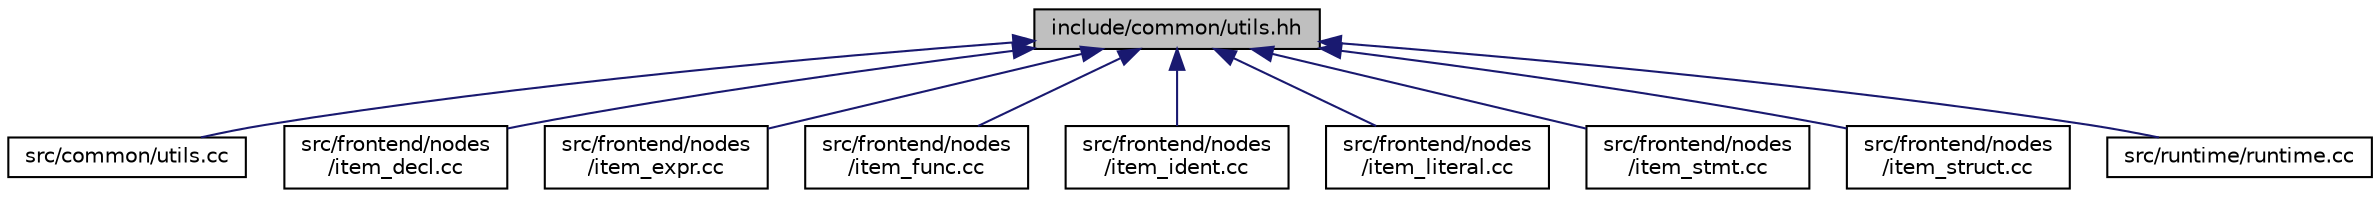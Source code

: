 digraph "include/common/utils.hh"
{
 // LATEX_PDF_SIZE
  edge [fontname="Helvetica",fontsize="10",labelfontname="Helvetica",labelfontsize="10"];
  node [fontname="Helvetica",fontsize="10",shape=record];
  Node1 [label="include/common/utils.hh",height=0.2,width=0.4,color="black", fillcolor="grey75", style="filled", fontcolor="black",tooltip=" "];
  Node1 -> Node2 [dir="back",color="midnightblue",fontsize="10",style="solid",fontname="Helvetica"];
  Node2 [label="src/common/utils.cc",height=0.2,width=0.4,color="black", fillcolor="white", style="filled",URL="$utils_8cc.html",tooltip=" "];
  Node1 -> Node3 [dir="back",color="midnightblue",fontsize="10",style="solid",fontname="Helvetica"];
  Node3 [label="src/frontend/nodes\l/item_decl.cc",height=0.2,width=0.4,color="black", fillcolor="white", style="filled",URL="$item__decl_8cc.html",tooltip=" "];
  Node1 -> Node4 [dir="back",color="midnightblue",fontsize="10",style="solid",fontname="Helvetica"];
  Node4 [label="src/frontend/nodes\l/item_expr.cc",height=0.2,width=0.4,color="black", fillcolor="white", style="filled",URL="$item__expr_8cc.html",tooltip=" "];
  Node1 -> Node5 [dir="back",color="midnightblue",fontsize="10",style="solid",fontname="Helvetica"];
  Node5 [label="src/frontend/nodes\l/item_func.cc",height=0.2,width=0.4,color="black", fillcolor="white", style="filled",URL="$item__func_8cc.html",tooltip=" "];
  Node1 -> Node6 [dir="back",color="midnightblue",fontsize="10",style="solid",fontname="Helvetica"];
  Node6 [label="src/frontend/nodes\l/item_ident.cc",height=0.2,width=0.4,color="black", fillcolor="white", style="filled",URL="$item__ident_8cc.html",tooltip=" "];
  Node1 -> Node7 [dir="back",color="midnightblue",fontsize="10",style="solid",fontname="Helvetica"];
  Node7 [label="src/frontend/nodes\l/item_literal.cc",height=0.2,width=0.4,color="black", fillcolor="white", style="filled",URL="$item__literal_8cc.html",tooltip=" "];
  Node1 -> Node8 [dir="back",color="midnightblue",fontsize="10",style="solid",fontname="Helvetica"];
  Node8 [label="src/frontend/nodes\l/item_stmt.cc",height=0.2,width=0.4,color="black", fillcolor="white", style="filled",URL="$item__stmt_8cc.html",tooltip=" "];
  Node1 -> Node9 [dir="back",color="midnightblue",fontsize="10",style="solid",fontname="Helvetica"];
  Node9 [label="src/frontend/nodes\l/item_struct.cc",height=0.2,width=0.4,color="black", fillcolor="white", style="filled",URL="$item__struct_8cc.html",tooltip=" "];
  Node1 -> Node10 [dir="back",color="midnightblue",fontsize="10",style="solid",fontname="Helvetica"];
  Node10 [label="src/runtime/runtime.cc",height=0.2,width=0.4,color="black", fillcolor="white", style="filled",URL="$runtime_8cc.html",tooltip=" "];
}
